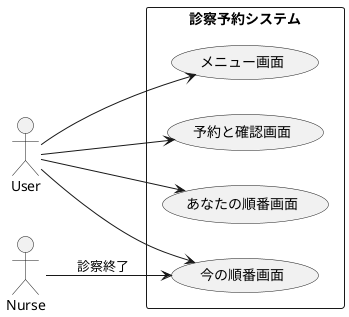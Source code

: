 @startuml 演習6-3

left to right direction
actor User as User
actor Nurse as Nurse

rectangle "診察予約システム" {
  User --> (メニュー画面)
  User --> (予約と確認画面)
  User --> (あなたの順番画面)
  User --> (今の順番画面)
  Nurse --> (今の順番画面) : 診察終了
}

@enduml
